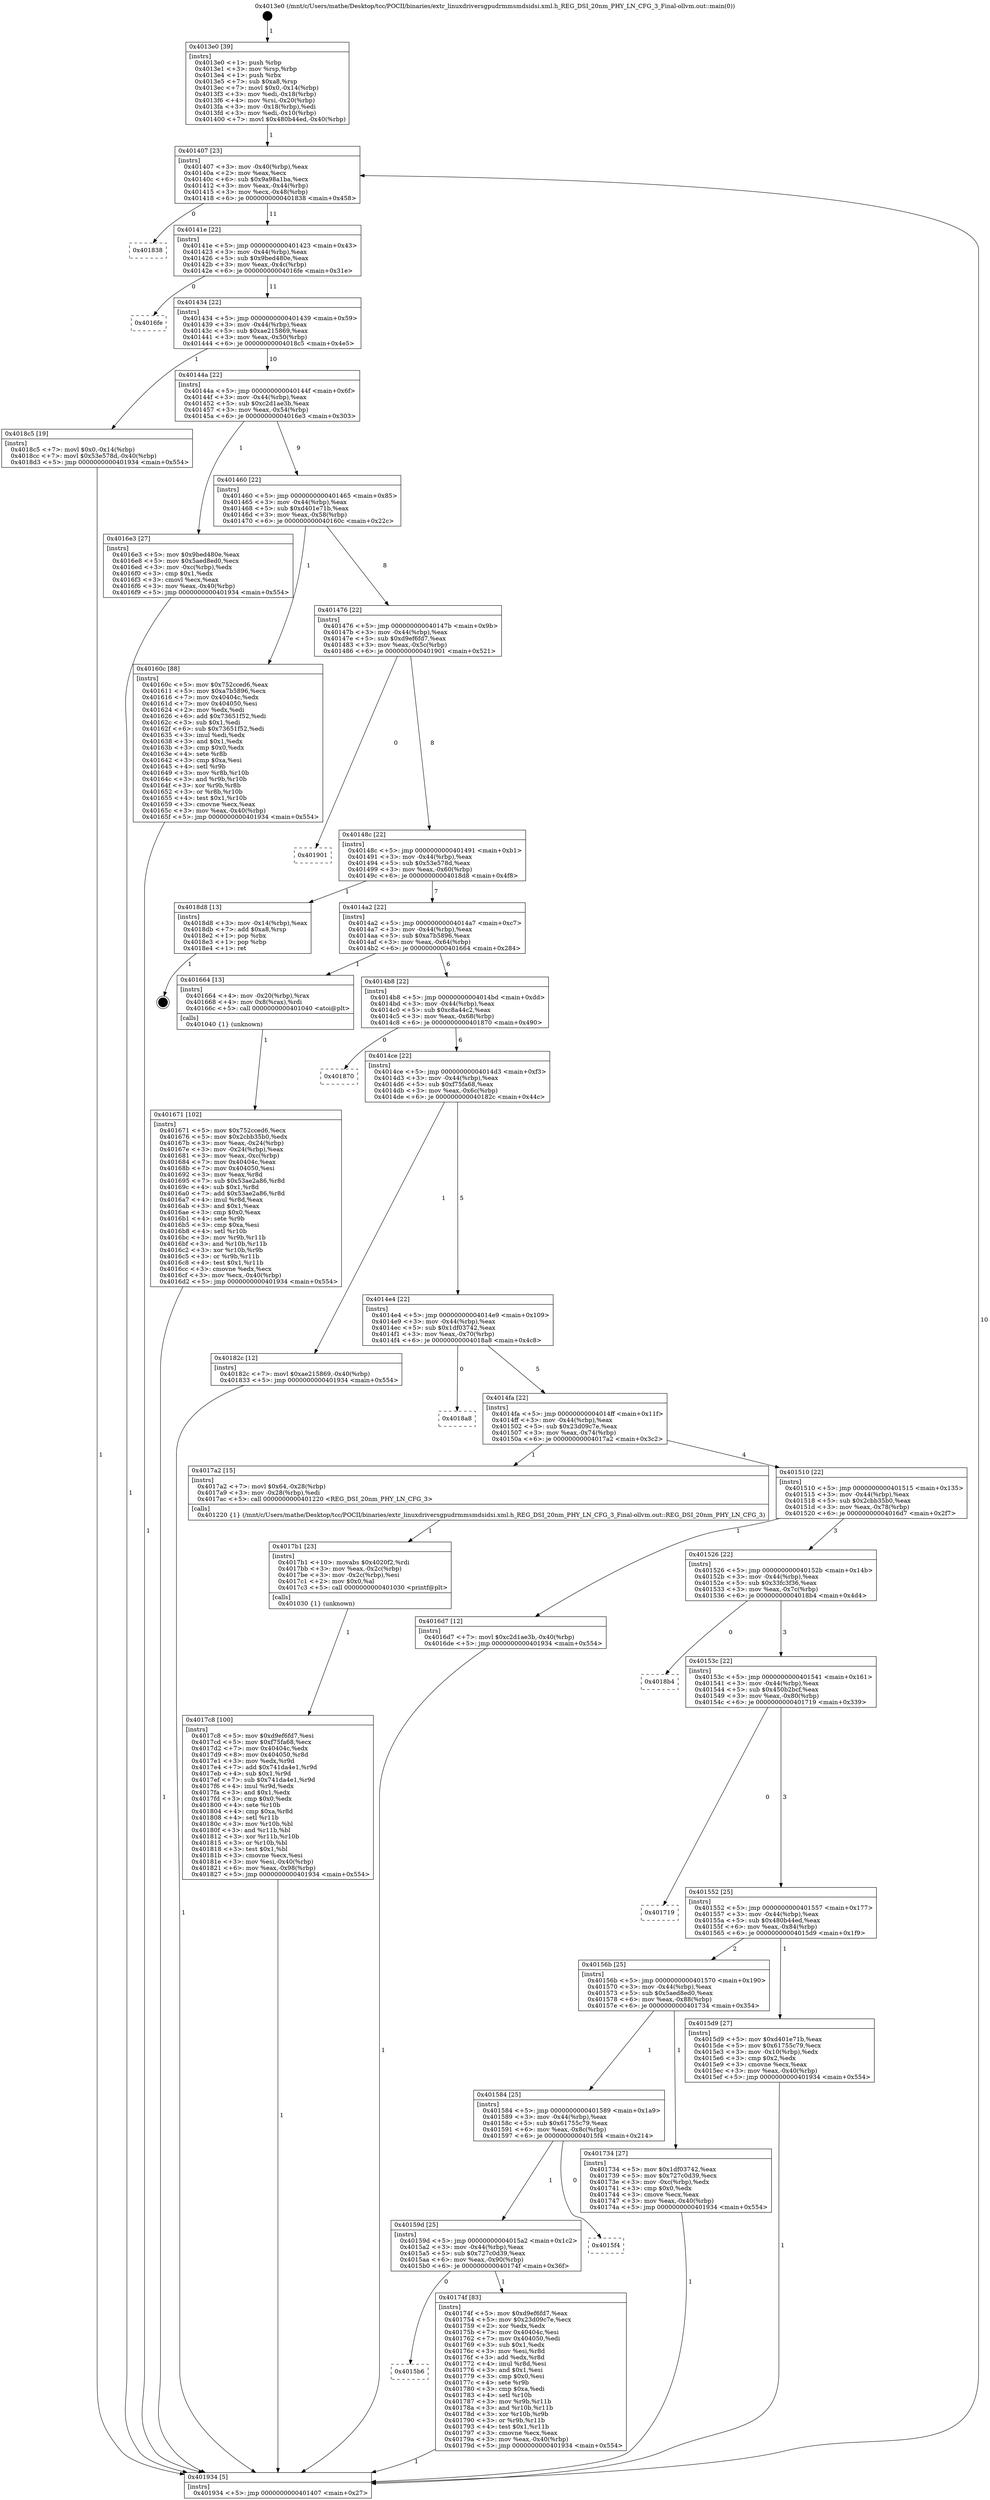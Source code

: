 digraph "0x4013e0" {
  label = "0x4013e0 (/mnt/c/Users/mathe/Desktop/tcc/POCII/binaries/extr_linuxdriversgpudrmmsmdsidsi.xml.h_REG_DSI_20nm_PHY_LN_CFG_3_Final-ollvm.out::main(0))"
  labelloc = "t"
  node[shape=record]

  Entry [label="",width=0.3,height=0.3,shape=circle,fillcolor=black,style=filled]
  "0x401407" [label="{
     0x401407 [23]\l
     | [instrs]\l
     &nbsp;&nbsp;0x401407 \<+3\>: mov -0x40(%rbp),%eax\l
     &nbsp;&nbsp;0x40140a \<+2\>: mov %eax,%ecx\l
     &nbsp;&nbsp;0x40140c \<+6\>: sub $0x9a98a1ba,%ecx\l
     &nbsp;&nbsp;0x401412 \<+3\>: mov %eax,-0x44(%rbp)\l
     &nbsp;&nbsp;0x401415 \<+3\>: mov %ecx,-0x48(%rbp)\l
     &nbsp;&nbsp;0x401418 \<+6\>: je 0000000000401838 \<main+0x458\>\l
  }"]
  "0x401838" [label="{
     0x401838\l
  }", style=dashed]
  "0x40141e" [label="{
     0x40141e [22]\l
     | [instrs]\l
     &nbsp;&nbsp;0x40141e \<+5\>: jmp 0000000000401423 \<main+0x43\>\l
     &nbsp;&nbsp;0x401423 \<+3\>: mov -0x44(%rbp),%eax\l
     &nbsp;&nbsp;0x401426 \<+5\>: sub $0x9bed480e,%eax\l
     &nbsp;&nbsp;0x40142b \<+3\>: mov %eax,-0x4c(%rbp)\l
     &nbsp;&nbsp;0x40142e \<+6\>: je 00000000004016fe \<main+0x31e\>\l
  }"]
  Exit [label="",width=0.3,height=0.3,shape=circle,fillcolor=black,style=filled,peripheries=2]
  "0x4016fe" [label="{
     0x4016fe\l
  }", style=dashed]
  "0x401434" [label="{
     0x401434 [22]\l
     | [instrs]\l
     &nbsp;&nbsp;0x401434 \<+5\>: jmp 0000000000401439 \<main+0x59\>\l
     &nbsp;&nbsp;0x401439 \<+3\>: mov -0x44(%rbp),%eax\l
     &nbsp;&nbsp;0x40143c \<+5\>: sub $0xae215869,%eax\l
     &nbsp;&nbsp;0x401441 \<+3\>: mov %eax,-0x50(%rbp)\l
     &nbsp;&nbsp;0x401444 \<+6\>: je 00000000004018c5 \<main+0x4e5\>\l
  }"]
  "0x4017c8" [label="{
     0x4017c8 [100]\l
     | [instrs]\l
     &nbsp;&nbsp;0x4017c8 \<+5\>: mov $0xd9ef6fd7,%esi\l
     &nbsp;&nbsp;0x4017cd \<+5\>: mov $0xf75fa68,%ecx\l
     &nbsp;&nbsp;0x4017d2 \<+7\>: mov 0x40404c,%edx\l
     &nbsp;&nbsp;0x4017d9 \<+8\>: mov 0x404050,%r8d\l
     &nbsp;&nbsp;0x4017e1 \<+3\>: mov %edx,%r9d\l
     &nbsp;&nbsp;0x4017e4 \<+7\>: add $0x741da4e1,%r9d\l
     &nbsp;&nbsp;0x4017eb \<+4\>: sub $0x1,%r9d\l
     &nbsp;&nbsp;0x4017ef \<+7\>: sub $0x741da4e1,%r9d\l
     &nbsp;&nbsp;0x4017f6 \<+4\>: imul %r9d,%edx\l
     &nbsp;&nbsp;0x4017fa \<+3\>: and $0x1,%edx\l
     &nbsp;&nbsp;0x4017fd \<+3\>: cmp $0x0,%edx\l
     &nbsp;&nbsp;0x401800 \<+4\>: sete %r10b\l
     &nbsp;&nbsp;0x401804 \<+4\>: cmp $0xa,%r8d\l
     &nbsp;&nbsp;0x401808 \<+4\>: setl %r11b\l
     &nbsp;&nbsp;0x40180c \<+3\>: mov %r10b,%bl\l
     &nbsp;&nbsp;0x40180f \<+3\>: and %r11b,%bl\l
     &nbsp;&nbsp;0x401812 \<+3\>: xor %r11b,%r10b\l
     &nbsp;&nbsp;0x401815 \<+3\>: or %r10b,%bl\l
     &nbsp;&nbsp;0x401818 \<+3\>: test $0x1,%bl\l
     &nbsp;&nbsp;0x40181b \<+3\>: cmovne %ecx,%esi\l
     &nbsp;&nbsp;0x40181e \<+3\>: mov %esi,-0x40(%rbp)\l
     &nbsp;&nbsp;0x401821 \<+6\>: mov %eax,-0x98(%rbp)\l
     &nbsp;&nbsp;0x401827 \<+5\>: jmp 0000000000401934 \<main+0x554\>\l
  }"]
  "0x4018c5" [label="{
     0x4018c5 [19]\l
     | [instrs]\l
     &nbsp;&nbsp;0x4018c5 \<+7\>: movl $0x0,-0x14(%rbp)\l
     &nbsp;&nbsp;0x4018cc \<+7\>: movl $0x53e578d,-0x40(%rbp)\l
     &nbsp;&nbsp;0x4018d3 \<+5\>: jmp 0000000000401934 \<main+0x554\>\l
  }"]
  "0x40144a" [label="{
     0x40144a [22]\l
     | [instrs]\l
     &nbsp;&nbsp;0x40144a \<+5\>: jmp 000000000040144f \<main+0x6f\>\l
     &nbsp;&nbsp;0x40144f \<+3\>: mov -0x44(%rbp),%eax\l
     &nbsp;&nbsp;0x401452 \<+5\>: sub $0xc2d1ae3b,%eax\l
     &nbsp;&nbsp;0x401457 \<+3\>: mov %eax,-0x54(%rbp)\l
     &nbsp;&nbsp;0x40145a \<+6\>: je 00000000004016e3 \<main+0x303\>\l
  }"]
  "0x4017b1" [label="{
     0x4017b1 [23]\l
     | [instrs]\l
     &nbsp;&nbsp;0x4017b1 \<+10\>: movabs $0x4020f2,%rdi\l
     &nbsp;&nbsp;0x4017bb \<+3\>: mov %eax,-0x2c(%rbp)\l
     &nbsp;&nbsp;0x4017be \<+3\>: mov -0x2c(%rbp),%esi\l
     &nbsp;&nbsp;0x4017c1 \<+2\>: mov $0x0,%al\l
     &nbsp;&nbsp;0x4017c3 \<+5\>: call 0000000000401030 \<printf@plt\>\l
     | [calls]\l
     &nbsp;&nbsp;0x401030 \{1\} (unknown)\l
  }"]
  "0x4016e3" [label="{
     0x4016e3 [27]\l
     | [instrs]\l
     &nbsp;&nbsp;0x4016e3 \<+5\>: mov $0x9bed480e,%eax\l
     &nbsp;&nbsp;0x4016e8 \<+5\>: mov $0x5aed8ed0,%ecx\l
     &nbsp;&nbsp;0x4016ed \<+3\>: mov -0xc(%rbp),%edx\l
     &nbsp;&nbsp;0x4016f0 \<+3\>: cmp $0x1,%edx\l
     &nbsp;&nbsp;0x4016f3 \<+3\>: cmovl %ecx,%eax\l
     &nbsp;&nbsp;0x4016f6 \<+3\>: mov %eax,-0x40(%rbp)\l
     &nbsp;&nbsp;0x4016f9 \<+5\>: jmp 0000000000401934 \<main+0x554\>\l
  }"]
  "0x401460" [label="{
     0x401460 [22]\l
     | [instrs]\l
     &nbsp;&nbsp;0x401460 \<+5\>: jmp 0000000000401465 \<main+0x85\>\l
     &nbsp;&nbsp;0x401465 \<+3\>: mov -0x44(%rbp),%eax\l
     &nbsp;&nbsp;0x401468 \<+5\>: sub $0xd401e71b,%eax\l
     &nbsp;&nbsp;0x40146d \<+3\>: mov %eax,-0x58(%rbp)\l
     &nbsp;&nbsp;0x401470 \<+6\>: je 000000000040160c \<main+0x22c\>\l
  }"]
  "0x4015b6" [label="{
     0x4015b6\l
  }", style=dashed]
  "0x40160c" [label="{
     0x40160c [88]\l
     | [instrs]\l
     &nbsp;&nbsp;0x40160c \<+5\>: mov $0x752cced6,%eax\l
     &nbsp;&nbsp;0x401611 \<+5\>: mov $0xa7b5896,%ecx\l
     &nbsp;&nbsp;0x401616 \<+7\>: mov 0x40404c,%edx\l
     &nbsp;&nbsp;0x40161d \<+7\>: mov 0x404050,%esi\l
     &nbsp;&nbsp;0x401624 \<+2\>: mov %edx,%edi\l
     &nbsp;&nbsp;0x401626 \<+6\>: add $0x73651f52,%edi\l
     &nbsp;&nbsp;0x40162c \<+3\>: sub $0x1,%edi\l
     &nbsp;&nbsp;0x40162f \<+6\>: sub $0x73651f52,%edi\l
     &nbsp;&nbsp;0x401635 \<+3\>: imul %edi,%edx\l
     &nbsp;&nbsp;0x401638 \<+3\>: and $0x1,%edx\l
     &nbsp;&nbsp;0x40163b \<+3\>: cmp $0x0,%edx\l
     &nbsp;&nbsp;0x40163e \<+4\>: sete %r8b\l
     &nbsp;&nbsp;0x401642 \<+3\>: cmp $0xa,%esi\l
     &nbsp;&nbsp;0x401645 \<+4\>: setl %r9b\l
     &nbsp;&nbsp;0x401649 \<+3\>: mov %r8b,%r10b\l
     &nbsp;&nbsp;0x40164c \<+3\>: and %r9b,%r10b\l
     &nbsp;&nbsp;0x40164f \<+3\>: xor %r9b,%r8b\l
     &nbsp;&nbsp;0x401652 \<+3\>: or %r8b,%r10b\l
     &nbsp;&nbsp;0x401655 \<+4\>: test $0x1,%r10b\l
     &nbsp;&nbsp;0x401659 \<+3\>: cmovne %ecx,%eax\l
     &nbsp;&nbsp;0x40165c \<+3\>: mov %eax,-0x40(%rbp)\l
     &nbsp;&nbsp;0x40165f \<+5\>: jmp 0000000000401934 \<main+0x554\>\l
  }"]
  "0x401476" [label="{
     0x401476 [22]\l
     | [instrs]\l
     &nbsp;&nbsp;0x401476 \<+5\>: jmp 000000000040147b \<main+0x9b\>\l
     &nbsp;&nbsp;0x40147b \<+3\>: mov -0x44(%rbp),%eax\l
     &nbsp;&nbsp;0x40147e \<+5\>: sub $0xd9ef6fd7,%eax\l
     &nbsp;&nbsp;0x401483 \<+3\>: mov %eax,-0x5c(%rbp)\l
     &nbsp;&nbsp;0x401486 \<+6\>: je 0000000000401901 \<main+0x521\>\l
  }"]
  "0x40174f" [label="{
     0x40174f [83]\l
     | [instrs]\l
     &nbsp;&nbsp;0x40174f \<+5\>: mov $0xd9ef6fd7,%eax\l
     &nbsp;&nbsp;0x401754 \<+5\>: mov $0x23d09c7e,%ecx\l
     &nbsp;&nbsp;0x401759 \<+2\>: xor %edx,%edx\l
     &nbsp;&nbsp;0x40175b \<+7\>: mov 0x40404c,%esi\l
     &nbsp;&nbsp;0x401762 \<+7\>: mov 0x404050,%edi\l
     &nbsp;&nbsp;0x401769 \<+3\>: sub $0x1,%edx\l
     &nbsp;&nbsp;0x40176c \<+3\>: mov %esi,%r8d\l
     &nbsp;&nbsp;0x40176f \<+3\>: add %edx,%r8d\l
     &nbsp;&nbsp;0x401772 \<+4\>: imul %r8d,%esi\l
     &nbsp;&nbsp;0x401776 \<+3\>: and $0x1,%esi\l
     &nbsp;&nbsp;0x401779 \<+3\>: cmp $0x0,%esi\l
     &nbsp;&nbsp;0x40177c \<+4\>: sete %r9b\l
     &nbsp;&nbsp;0x401780 \<+3\>: cmp $0xa,%edi\l
     &nbsp;&nbsp;0x401783 \<+4\>: setl %r10b\l
     &nbsp;&nbsp;0x401787 \<+3\>: mov %r9b,%r11b\l
     &nbsp;&nbsp;0x40178a \<+3\>: and %r10b,%r11b\l
     &nbsp;&nbsp;0x40178d \<+3\>: xor %r10b,%r9b\l
     &nbsp;&nbsp;0x401790 \<+3\>: or %r9b,%r11b\l
     &nbsp;&nbsp;0x401793 \<+4\>: test $0x1,%r11b\l
     &nbsp;&nbsp;0x401797 \<+3\>: cmovne %ecx,%eax\l
     &nbsp;&nbsp;0x40179a \<+3\>: mov %eax,-0x40(%rbp)\l
     &nbsp;&nbsp;0x40179d \<+5\>: jmp 0000000000401934 \<main+0x554\>\l
  }"]
  "0x401901" [label="{
     0x401901\l
  }", style=dashed]
  "0x40148c" [label="{
     0x40148c [22]\l
     | [instrs]\l
     &nbsp;&nbsp;0x40148c \<+5\>: jmp 0000000000401491 \<main+0xb1\>\l
     &nbsp;&nbsp;0x401491 \<+3\>: mov -0x44(%rbp),%eax\l
     &nbsp;&nbsp;0x401494 \<+5\>: sub $0x53e578d,%eax\l
     &nbsp;&nbsp;0x401499 \<+3\>: mov %eax,-0x60(%rbp)\l
     &nbsp;&nbsp;0x40149c \<+6\>: je 00000000004018d8 \<main+0x4f8\>\l
  }"]
  "0x40159d" [label="{
     0x40159d [25]\l
     | [instrs]\l
     &nbsp;&nbsp;0x40159d \<+5\>: jmp 00000000004015a2 \<main+0x1c2\>\l
     &nbsp;&nbsp;0x4015a2 \<+3\>: mov -0x44(%rbp),%eax\l
     &nbsp;&nbsp;0x4015a5 \<+5\>: sub $0x727c0d39,%eax\l
     &nbsp;&nbsp;0x4015aa \<+6\>: mov %eax,-0x90(%rbp)\l
     &nbsp;&nbsp;0x4015b0 \<+6\>: je 000000000040174f \<main+0x36f\>\l
  }"]
  "0x4018d8" [label="{
     0x4018d8 [13]\l
     | [instrs]\l
     &nbsp;&nbsp;0x4018d8 \<+3\>: mov -0x14(%rbp),%eax\l
     &nbsp;&nbsp;0x4018db \<+7\>: add $0xa8,%rsp\l
     &nbsp;&nbsp;0x4018e2 \<+1\>: pop %rbx\l
     &nbsp;&nbsp;0x4018e3 \<+1\>: pop %rbp\l
     &nbsp;&nbsp;0x4018e4 \<+1\>: ret\l
  }"]
  "0x4014a2" [label="{
     0x4014a2 [22]\l
     | [instrs]\l
     &nbsp;&nbsp;0x4014a2 \<+5\>: jmp 00000000004014a7 \<main+0xc7\>\l
     &nbsp;&nbsp;0x4014a7 \<+3\>: mov -0x44(%rbp),%eax\l
     &nbsp;&nbsp;0x4014aa \<+5\>: sub $0xa7b5896,%eax\l
     &nbsp;&nbsp;0x4014af \<+3\>: mov %eax,-0x64(%rbp)\l
     &nbsp;&nbsp;0x4014b2 \<+6\>: je 0000000000401664 \<main+0x284\>\l
  }"]
  "0x4015f4" [label="{
     0x4015f4\l
  }", style=dashed]
  "0x401664" [label="{
     0x401664 [13]\l
     | [instrs]\l
     &nbsp;&nbsp;0x401664 \<+4\>: mov -0x20(%rbp),%rax\l
     &nbsp;&nbsp;0x401668 \<+4\>: mov 0x8(%rax),%rdi\l
     &nbsp;&nbsp;0x40166c \<+5\>: call 0000000000401040 \<atoi@plt\>\l
     | [calls]\l
     &nbsp;&nbsp;0x401040 \{1\} (unknown)\l
  }"]
  "0x4014b8" [label="{
     0x4014b8 [22]\l
     | [instrs]\l
     &nbsp;&nbsp;0x4014b8 \<+5\>: jmp 00000000004014bd \<main+0xdd\>\l
     &nbsp;&nbsp;0x4014bd \<+3\>: mov -0x44(%rbp),%eax\l
     &nbsp;&nbsp;0x4014c0 \<+5\>: sub $0xc8a44c2,%eax\l
     &nbsp;&nbsp;0x4014c5 \<+3\>: mov %eax,-0x68(%rbp)\l
     &nbsp;&nbsp;0x4014c8 \<+6\>: je 0000000000401870 \<main+0x490\>\l
  }"]
  "0x401584" [label="{
     0x401584 [25]\l
     | [instrs]\l
     &nbsp;&nbsp;0x401584 \<+5\>: jmp 0000000000401589 \<main+0x1a9\>\l
     &nbsp;&nbsp;0x401589 \<+3\>: mov -0x44(%rbp),%eax\l
     &nbsp;&nbsp;0x40158c \<+5\>: sub $0x61755c79,%eax\l
     &nbsp;&nbsp;0x401591 \<+6\>: mov %eax,-0x8c(%rbp)\l
     &nbsp;&nbsp;0x401597 \<+6\>: je 00000000004015f4 \<main+0x214\>\l
  }"]
  "0x401870" [label="{
     0x401870\l
  }", style=dashed]
  "0x4014ce" [label="{
     0x4014ce [22]\l
     | [instrs]\l
     &nbsp;&nbsp;0x4014ce \<+5\>: jmp 00000000004014d3 \<main+0xf3\>\l
     &nbsp;&nbsp;0x4014d3 \<+3\>: mov -0x44(%rbp),%eax\l
     &nbsp;&nbsp;0x4014d6 \<+5\>: sub $0xf75fa68,%eax\l
     &nbsp;&nbsp;0x4014db \<+3\>: mov %eax,-0x6c(%rbp)\l
     &nbsp;&nbsp;0x4014de \<+6\>: je 000000000040182c \<main+0x44c\>\l
  }"]
  "0x401734" [label="{
     0x401734 [27]\l
     | [instrs]\l
     &nbsp;&nbsp;0x401734 \<+5\>: mov $0x1df03742,%eax\l
     &nbsp;&nbsp;0x401739 \<+5\>: mov $0x727c0d39,%ecx\l
     &nbsp;&nbsp;0x40173e \<+3\>: mov -0xc(%rbp),%edx\l
     &nbsp;&nbsp;0x401741 \<+3\>: cmp $0x0,%edx\l
     &nbsp;&nbsp;0x401744 \<+3\>: cmove %ecx,%eax\l
     &nbsp;&nbsp;0x401747 \<+3\>: mov %eax,-0x40(%rbp)\l
     &nbsp;&nbsp;0x40174a \<+5\>: jmp 0000000000401934 \<main+0x554\>\l
  }"]
  "0x40182c" [label="{
     0x40182c [12]\l
     | [instrs]\l
     &nbsp;&nbsp;0x40182c \<+7\>: movl $0xae215869,-0x40(%rbp)\l
     &nbsp;&nbsp;0x401833 \<+5\>: jmp 0000000000401934 \<main+0x554\>\l
  }"]
  "0x4014e4" [label="{
     0x4014e4 [22]\l
     | [instrs]\l
     &nbsp;&nbsp;0x4014e4 \<+5\>: jmp 00000000004014e9 \<main+0x109\>\l
     &nbsp;&nbsp;0x4014e9 \<+3\>: mov -0x44(%rbp),%eax\l
     &nbsp;&nbsp;0x4014ec \<+5\>: sub $0x1df03742,%eax\l
     &nbsp;&nbsp;0x4014f1 \<+3\>: mov %eax,-0x70(%rbp)\l
     &nbsp;&nbsp;0x4014f4 \<+6\>: je 00000000004018a8 \<main+0x4c8\>\l
  }"]
  "0x401671" [label="{
     0x401671 [102]\l
     | [instrs]\l
     &nbsp;&nbsp;0x401671 \<+5\>: mov $0x752cced6,%ecx\l
     &nbsp;&nbsp;0x401676 \<+5\>: mov $0x2cbb35b0,%edx\l
     &nbsp;&nbsp;0x40167b \<+3\>: mov %eax,-0x24(%rbp)\l
     &nbsp;&nbsp;0x40167e \<+3\>: mov -0x24(%rbp),%eax\l
     &nbsp;&nbsp;0x401681 \<+3\>: mov %eax,-0xc(%rbp)\l
     &nbsp;&nbsp;0x401684 \<+7\>: mov 0x40404c,%eax\l
     &nbsp;&nbsp;0x40168b \<+7\>: mov 0x404050,%esi\l
     &nbsp;&nbsp;0x401692 \<+3\>: mov %eax,%r8d\l
     &nbsp;&nbsp;0x401695 \<+7\>: sub $0x53ae2a86,%r8d\l
     &nbsp;&nbsp;0x40169c \<+4\>: sub $0x1,%r8d\l
     &nbsp;&nbsp;0x4016a0 \<+7\>: add $0x53ae2a86,%r8d\l
     &nbsp;&nbsp;0x4016a7 \<+4\>: imul %r8d,%eax\l
     &nbsp;&nbsp;0x4016ab \<+3\>: and $0x1,%eax\l
     &nbsp;&nbsp;0x4016ae \<+3\>: cmp $0x0,%eax\l
     &nbsp;&nbsp;0x4016b1 \<+4\>: sete %r9b\l
     &nbsp;&nbsp;0x4016b5 \<+3\>: cmp $0xa,%esi\l
     &nbsp;&nbsp;0x4016b8 \<+4\>: setl %r10b\l
     &nbsp;&nbsp;0x4016bc \<+3\>: mov %r9b,%r11b\l
     &nbsp;&nbsp;0x4016bf \<+3\>: and %r10b,%r11b\l
     &nbsp;&nbsp;0x4016c2 \<+3\>: xor %r10b,%r9b\l
     &nbsp;&nbsp;0x4016c5 \<+3\>: or %r9b,%r11b\l
     &nbsp;&nbsp;0x4016c8 \<+4\>: test $0x1,%r11b\l
     &nbsp;&nbsp;0x4016cc \<+3\>: cmovne %edx,%ecx\l
     &nbsp;&nbsp;0x4016cf \<+3\>: mov %ecx,-0x40(%rbp)\l
     &nbsp;&nbsp;0x4016d2 \<+5\>: jmp 0000000000401934 \<main+0x554\>\l
  }"]
  "0x4018a8" [label="{
     0x4018a8\l
  }", style=dashed]
  "0x4014fa" [label="{
     0x4014fa [22]\l
     | [instrs]\l
     &nbsp;&nbsp;0x4014fa \<+5\>: jmp 00000000004014ff \<main+0x11f\>\l
     &nbsp;&nbsp;0x4014ff \<+3\>: mov -0x44(%rbp),%eax\l
     &nbsp;&nbsp;0x401502 \<+5\>: sub $0x23d09c7e,%eax\l
     &nbsp;&nbsp;0x401507 \<+3\>: mov %eax,-0x74(%rbp)\l
     &nbsp;&nbsp;0x40150a \<+6\>: je 00000000004017a2 \<main+0x3c2\>\l
  }"]
  "0x4013e0" [label="{
     0x4013e0 [39]\l
     | [instrs]\l
     &nbsp;&nbsp;0x4013e0 \<+1\>: push %rbp\l
     &nbsp;&nbsp;0x4013e1 \<+3\>: mov %rsp,%rbp\l
     &nbsp;&nbsp;0x4013e4 \<+1\>: push %rbx\l
     &nbsp;&nbsp;0x4013e5 \<+7\>: sub $0xa8,%rsp\l
     &nbsp;&nbsp;0x4013ec \<+7\>: movl $0x0,-0x14(%rbp)\l
     &nbsp;&nbsp;0x4013f3 \<+3\>: mov %edi,-0x18(%rbp)\l
     &nbsp;&nbsp;0x4013f6 \<+4\>: mov %rsi,-0x20(%rbp)\l
     &nbsp;&nbsp;0x4013fa \<+3\>: mov -0x18(%rbp),%edi\l
     &nbsp;&nbsp;0x4013fd \<+3\>: mov %edi,-0x10(%rbp)\l
     &nbsp;&nbsp;0x401400 \<+7\>: movl $0x480b44ed,-0x40(%rbp)\l
  }"]
  "0x4017a2" [label="{
     0x4017a2 [15]\l
     | [instrs]\l
     &nbsp;&nbsp;0x4017a2 \<+7\>: movl $0x64,-0x28(%rbp)\l
     &nbsp;&nbsp;0x4017a9 \<+3\>: mov -0x28(%rbp),%edi\l
     &nbsp;&nbsp;0x4017ac \<+5\>: call 0000000000401220 \<REG_DSI_20nm_PHY_LN_CFG_3\>\l
     | [calls]\l
     &nbsp;&nbsp;0x401220 \{1\} (/mnt/c/Users/mathe/Desktop/tcc/POCII/binaries/extr_linuxdriversgpudrmmsmdsidsi.xml.h_REG_DSI_20nm_PHY_LN_CFG_3_Final-ollvm.out::REG_DSI_20nm_PHY_LN_CFG_3)\l
  }"]
  "0x401510" [label="{
     0x401510 [22]\l
     | [instrs]\l
     &nbsp;&nbsp;0x401510 \<+5\>: jmp 0000000000401515 \<main+0x135\>\l
     &nbsp;&nbsp;0x401515 \<+3\>: mov -0x44(%rbp),%eax\l
     &nbsp;&nbsp;0x401518 \<+5\>: sub $0x2cbb35b0,%eax\l
     &nbsp;&nbsp;0x40151d \<+3\>: mov %eax,-0x78(%rbp)\l
     &nbsp;&nbsp;0x401520 \<+6\>: je 00000000004016d7 \<main+0x2f7\>\l
  }"]
  "0x401934" [label="{
     0x401934 [5]\l
     | [instrs]\l
     &nbsp;&nbsp;0x401934 \<+5\>: jmp 0000000000401407 \<main+0x27\>\l
  }"]
  "0x4016d7" [label="{
     0x4016d7 [12]\l
     | [instrs]\l
     &nbsp;&nbsp;0x4016d7 \<+7\>: movl $0xc2d1ae3b,-0x40(%rbp)\l
     &nbsp;&nbsp;0x4016de \<+5\>: jmp 0000000000401934 \<main+0x554\>\l
  }"]
  "0x401526" [label="{
     0x401526 [22]\l
     | [instrs]\l
     &nbsp;&nbsp;0x401526 \<+5\>: jmp 000000000040152b \<main+0x14b\>\l
     &nbsp;&nbsp;0x40152b \<+3\>: mov -0x44(%rbp),%eax\l
     &nbsp;&nbsp;0x40152e \<+5\>: sub $0x33fc3f36,%eax\l
     &nbsp;&nbsp;0x401533 \<+3\>: mov %eax,-0x7c(%rbp)\l
     &nbsp;&nbsp;0x401536 \<+6\>: je 00000000004018b4 \<main+0x4d4\>\l
  }"]
  "0x40156b" [label="{
     0x40156b [25]\l
     | [instrs]\l
     &nbsp;&nbsp;0x40156b \<+5\>: jmp 0000000000401570 \<main+0x190\>\l
     &nbsp;&nbsp;0x401570 \<+3\>: mov -0x44(%rbp),%eax\l
     &nbsp;&nbsp;0x401573 \<+5\>: sub $0x5aed8ed0,%eax\l
     &nbsp;&nbsp;0x401578 \<+6\>: mov %eax,-0x88(%rbp)\l
     &nbsp;&nbsp;0x40157e \<+6\>: je 0000000000401734 \<main+0x354\>\l
  }"]
  "0x4018b4" [label="{
     0x4018b4\l
  }", style=dashed]
  "0x40153c" [label="{
     0x40153c [22]\l
     | [instrs]\l
     &nbsp;&nbsp;0x40153c \<+5\>: jmp 0000000000401541 \<main+0x161\>\l
     &nbsp;&nbsp;0x401541 \<+3\>: mov -0x44(%rbp),%eax\l
     &nbsp;&nbsp;0x401544 \<+5\>: sub $0x450b2bcf,%eax\l
     &nbsp;&nbsp;0x401549 \<+3\>: mov %eax,-0x80(%rbp)\l
     &nbsp;&nbsp;0x40154c \<+6\>: je 0000000000401719 \<main+0x339\>\l
  }"]
  "0x4015d9" [label="{
     0x4015d9 [27]\l
     | [instrs]\l
     &nbsp;&nbsp;0x4015d9 \<+5\>: mov $0xd401e71b,%eax\l
     &nbsp;&nbsp;0x4015de \<+5\>: mov $0x61755c79,%ecx\l
     &nbsp;&nbsp;0x4015e3 \<+3\>: mov -0x10(%rbp),%edx\l
     &nbsp;&nbsp;0x4015e6 \<+3\>: cmp $0x2,%edx\l
     &nbsp;&nbsp;0x4015e9 \<+3\>: cmovne %ecx,%eax\l
     &nbsp;&nbsp;0x4015ec \<+3\>: mov %eax,-0x40(%rbp)\l
     &nbsp;&nbsp;0x4015ef \<+5\>: jmp 0000000000401934 \<main+0x554\>\l
  }"]
  "0x401719" [label="{
     0x401719\l
  }", style=dashed]
  "0x401552" [label="{
     0x401552 [25]\l
     | [instrs]\l
     &nbsp;&nbsp;0x401552 \<+5\>: jmp 0000000000401557 \<main+0x177\>\l
     &nbsp;&nbsp;0x401557 \<+3\>: mov -0x44(%rbp),%eax\l
     &nbsp;&nbsp;0x40155a \<+5\>: sub $0x480b44ed,%eax\l
     &nbsp;&nbsp;0x40155f \<+6\>: mov %eax,-0x84(%rbp)\l
     &nbsp;&nbsp;0x401565 \<+6\>: je 00000000004015d9 \<main+0x1f9\>\l
  }"]
  Entry -> "0x4013e0" [label=" 1"]
  "0x401407" -> "0x401838" [label=" 0"]
  "0x401407" -> "0x40141e" [label=" 11"]
  "0x4018d8" -> Exit [label=" 1"]
  "0x40141e" -> "0x4016fe" [label=" 0"]
  "0x40141e" -> "0x401434" [label=" 11"]
  "0x4018c5" -> "0x401934" [label=" 1"]
  "0x401434" -> "0x4018c5" [label=" 1"]
  "0x401434" -> "0x40144a" [label=" 10"]
  "0x40182c" -> "0x401934" [label=" 1"]
  "0x40144a" -> "0x4016e3" [label=" 1"]
  "0x40144a" -> "0x401460" [label=" 9"]
  "0x4017c8" -> "0x401934" [label=" 1"]
  "0x401460" -> "0x40160c" [label=" 1"]
  "0x401460" -> "0x401476" [label=" 8"]
  "0x4017b1" -> "0x4017c8" [label=" 1"]
  "0x401476" -> "0x401901" [label=" 0"]
  "0x401476" -> "0x40148c" [label=" 8"]
  "0x4017a2" -> "0x4017b1" [label=" 1"]
  "0x40148c" -> "0x4018d8" [label=" 1"]
  "0x40148c" -> "0x4014a2" [label=" 7"]
  "0x40159d" -> "0x4015b6" [label=" 0"]
  "0x4014a2" -> "0x401664" [label=" 1"]
  "0x4014a2" -> "0x4014b8" [label=" 6"]
  "0x40159d" -> "0x40174f" [label=" 1"]
  "0x4014b8" -> "0x401870" [label=" 0"]
  "0x4014b8" -> "0x4014ce" [label=" 6"]
  "0x401584" -> "0x40159d" [label=" 1"]
  "0x4014ce" -> "0x40182c" [label=" 1"]
  "0x4014ce" -> "0x4014e4" [label=" 5"]
  "0x401584" -> "0x4015f4" [label=" 0"]
  "0x4014e4" -> "0x4018a8" [label=" 0"]
  "0x4014e4" -> "0x4014fa" [label=" 5"]
  "0x401734" -> "0x401934" [label=" 1"]
  "0x4014fa" -> "0x4017a2" [label=" 1"]
  "0x4014fa" -> "0x401510" [label=" 4"]
  "0x40156b" -> "0x401584" [label=" 1"]
  "0x401510" -> "0x4016d7" [label=" 1"]
  "0x401510" -> "0x401526" [label=" 3"]
  "0x40156b" -> "0x401734" [label=" 1"]
  "0x401526" -> "0x4018b4" [label=" 0"]
  "0x401526" -> "0x40153c" [label=" 3"]
  "0x40174f" -> "0x401934" [label=" 1"]
  "0x40153c" -> "0x401719" [label=" 0"]
  "0x40153c" -> "0x401552" [label=" 3"]
  "0x4016e3" -> "0x401934" [label=" 1"]
  "0x401552" -> "0x4015d9" [label=" 1"]
  "0x401552" -> "0x40156b" [label=" 2"]
  "0x4015d9" -> "0x401934" [label=" 1"]
  "0x4013e0" -> "0x401407" [label=" 1"]
  "0x401934" -> "0x401407" [label=" 10"]
  "0x40160c" -> "0x401934" [label=" 1"]
  "0x401664" -> "0x401671" [label=" 1"]
  "0x401671" -> "0x401934" [label=" 1"]
  "0x4016d7" -> "0x401934" [label=" 1"]
}
